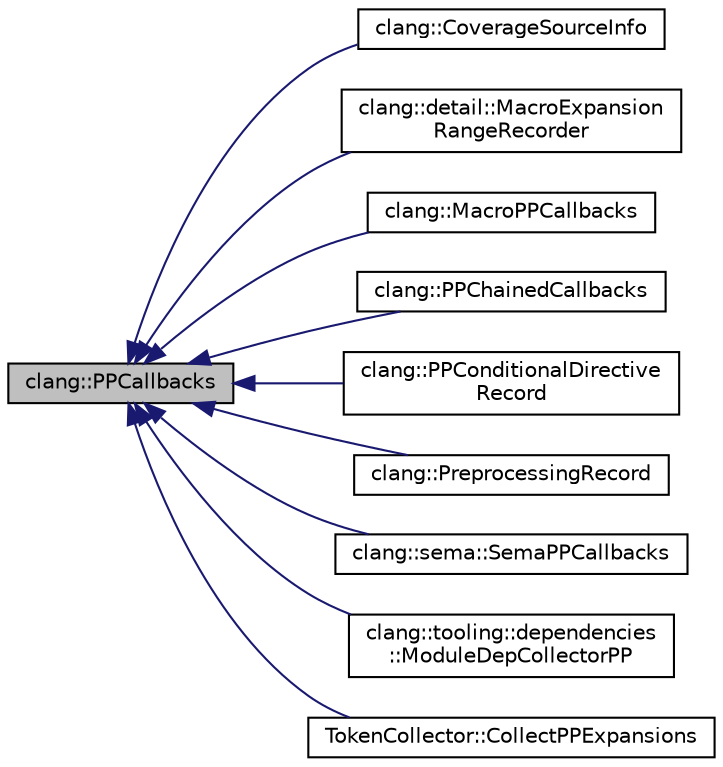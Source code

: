 digraph "clang::PPCallbacks"
{
 // LATEX_PDF_SIZE
  bgcolor="transparent";
  edge [fontname="Helvetica",fontsize="10",labelfontname="Helvetica",labelfontsize="10"];
  node [fontname="Helvetica",fontsize="10",shape=record];
  rankdir="LR";
  Node1 [label="clang::PPCallbacks",height=0.2,width=0.4,color="black", fillcolor="grey75", style="filled", fontcolor="black",tooltip="This interface provides a way to observe the actions of the preprocessor as it does its thing."];
  Node1 -> Node2 [dir="back",color="midnightblue",fontsize="10",style="solid",fontname="Helvetica"];
  Node2 [label="clang::CoverageSourceInfo",height=0.2,width=0.4,color="black",URL="$classclang_1_1CoverageSourceInfo.html",tooltip="Stores additional source code information like skipped ranges which is required by the coverage mappi..."];
  Node1 -> Node3 [dir="back",color="midnightblue",fontsize="10",style="solid",fontname="Helvetica"];
  Node3 [label="clang::detail::MacroExpansion\lRangeRecorder",height=0.2,width=0.4,color="black",URL="$classclang_1_1detail_1_1MacroExpansionRangeRecorder.html",tooltip=" "];
  Node1 -> Node4 [dir="back",color="midnightblue",fontsize="10",style="solid",fontname="Helvetica"];
  Node4 [label="clang::MacroPPCallbacks",height=0.2,width=0.4,color="black",URL="$classclang_1_1MacroPPCallbacks.html",tooltip=" "];
  Node1 -> Node5 [dir="back",color="midnightblue",fontsize="10",style="solid",fontname="Helvetica"];
  Node5 [label="clang::PPChainedCallbacks",height=0.2,width=0.4,color="black",URL="$classclang_1_1PPChainedCallbacks.html",tooltip="Simple wrapper class for chaining callbacks."];
  Node1 -> Node6 [dir="back",color="midnightblue",fontsize="10",style="solid",fontname="Helvetica"];
  Node6 [label="clang::PPConditionalDirective\lRecord",height=0.2,width=0.4,color="black",URL="$classclang_1_1PPConditionalDirectiveRecord.html",tooltip="Records preprocessor conditional directive regions and allows querying in which region source locatio..."];
  Node1 -> Node7 [dir="back",color="midnightblue",fontsize="10",style="solid",fontname="Helvetica"];
  Node7 [label="clang::PreprocessingRecord",height=0.2,width=0.4,color="black",URL="$classclang_1_1PreprocessingRecord.html",tooltip="A record of the steps taken while preprocessing a source file, including the various preprocessing di..."];
  Node1 -> Node8 [dir="back",color="midnightblue",fontsize="10",style="solid",fontname="Helvetica"];
  Node8 [label="clang::sema::SemaPPCallbacks",height=0.2,width=0.4,color="black",URL="$classclang_1_1sema_1_1SemaPPCallbacks.html",tooltip=" "];
  Node1 -> Node9 [dir="back",color="midnightblue",fontsize="10",style="solid",fontname="Helvetica"];
  Node9 [label="clang::tooling::dependencies\l::ModuleDepCollectorPP",height=0.2,width=0.4,color="black",URL="$classclang_1_1tooling_1_1dependencies_1_1ModuleDepCollectorPP.html",tooltip="Callback that records textual includes and direct modular includes/imports during preprocessing."];
  Node1 -> Node10 [dir="back",color="midnightblue",fontsize="10",style="solid",fontname="Helvetica"];
  Node10 [label="TokenCollector::CollectPPExpansions",height=0.2,width=0.4,color="black",URL="$classTokenCollector_1_1CollectPPExpansions.html",tooltip="Records information reqired to construct mappings for the token buffer that we are collecting."];
}

